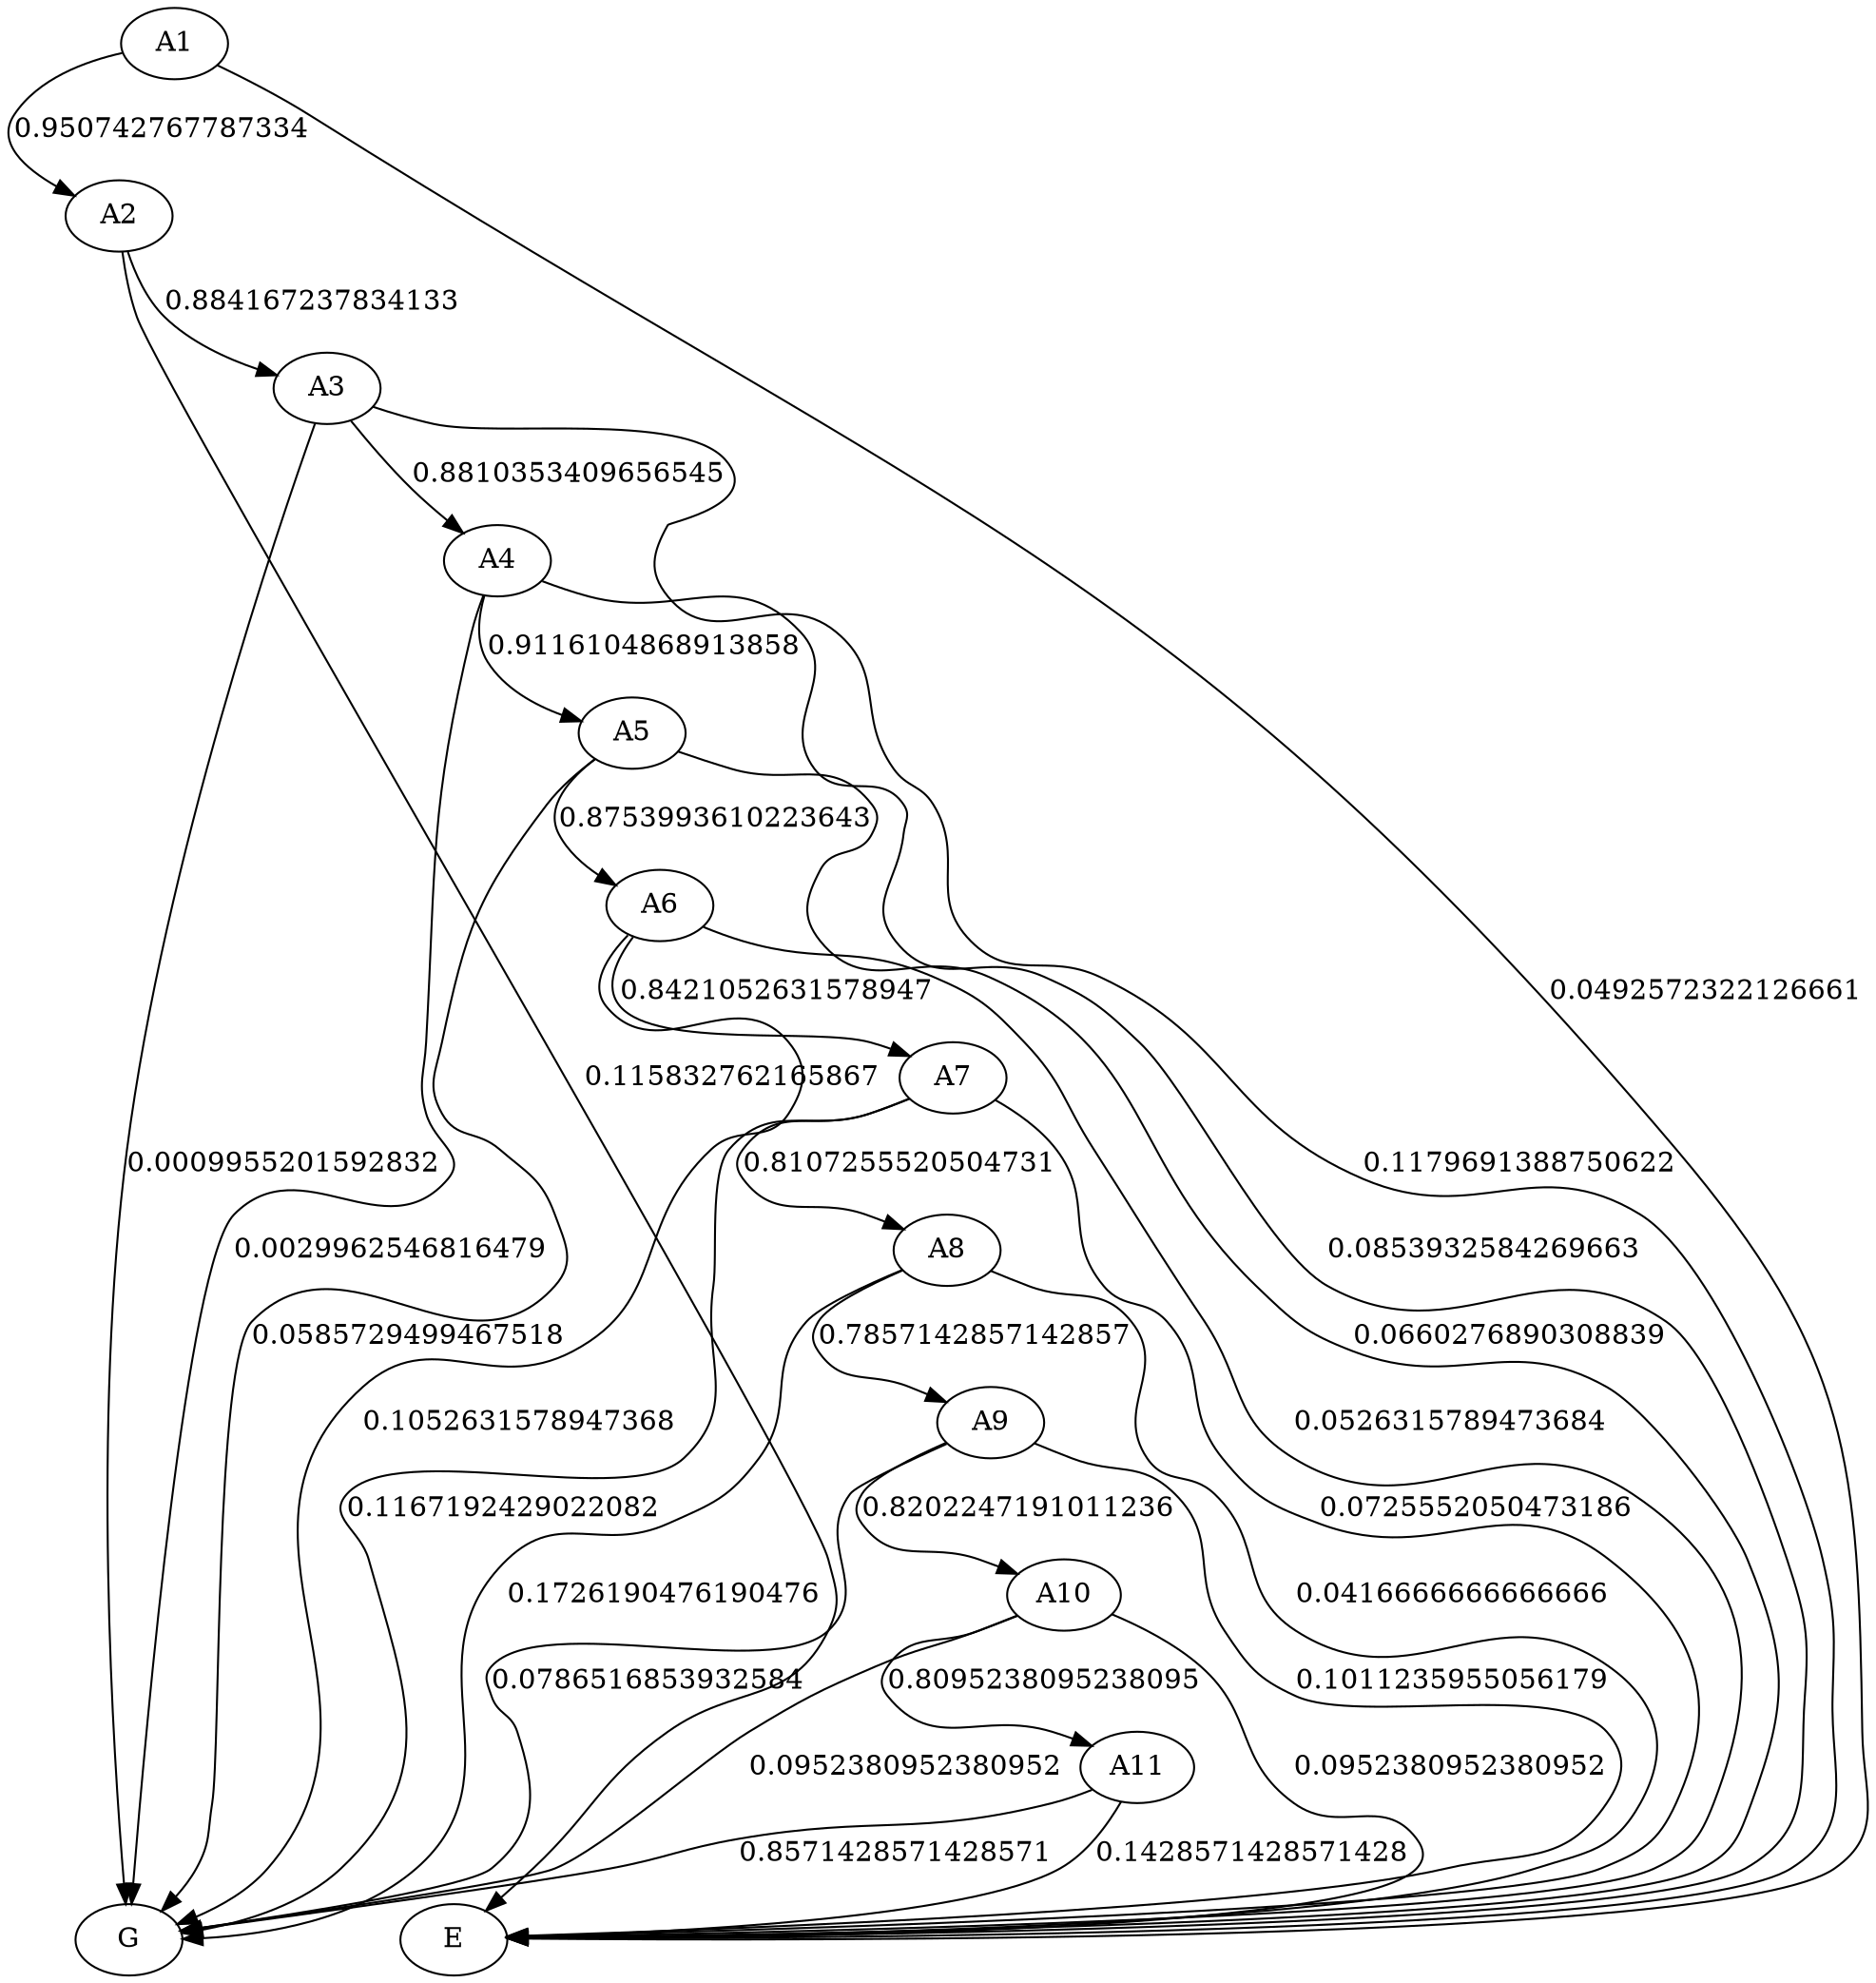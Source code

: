 digraph  {
A1;
A2;
A3;
A4;
A5;
A6;
A7;
A8;
A9;
A10;
A11;
G;
E;
A1 -> A2  [key=0, label="0.950742767787334", weight="0.950742767787334"];
A1 -> E  [key=0, label="0.0492572322126661", weight="0.0492572322126661"];
A2 -> A3  [key=0, label="0.884167237834133", weight="0.884167237834133"];
A2 -> E  [key=0, label="0.115832762165867", weight="0.115832762165867"];
A3 -> A4  [key=0, label="0.8810353409656545", weight="0.8810353409656545"];
A3 -> G  [key=0, label="0.0009955201592832", weight="0.0009955201592832"];
A3 -> E  [key=0, label="0.1179691388750622", weight="0.1179691388750622"];
A4 -> A5  [key=0, label="0.9116104868913858", weight="0.9116104868913858"];
A4 -> G  [key=0, label="0.0029962546816479", weight="0.0029962546816479"];
A4 -> E  [key=0, label="0.0853932584269663", weight="0.0853932584269663"];
A5 -> A6  [key=0, label="0.8753993610223643", weight="0.8753993610223643"];
A5 -> G  [key=0, label="0.0585729499467518", weight="0.0585729499467518"];
A5 -> E  [key=0, label="0.0660276890308839", weight="0.0660276890308839"];
A6 -> A7  [key=0, label="0.8421052631578947", weight="0.8421052631578947"];
A6 -> G  [key=0, label="0.1052631578947368", weight="0.1052631578947368"];
A6 -> E  [key=0, label="0.0526315789473684", weight="0.0526315789473684"];
A7 -> A8  [key=0, label="0.8107255520504731", weight="0.8107255520504731"];
A7 -> G  [key=0, label="0.1167192429022082", weight="0.1167192429022082"];
A7 -> E  [key=0, label="0.0725552050473186", weight="0.0725552050473186"];
A8 -> A9  [key=0, label="0.7857142857142857", weight="0.7857142857142857"];
A8 -> G  [key=0, label="0.1726190476190476", weight="0.1726190476190476"];
A8 -> E  [key=0, label="0.0416666666666666", weight="0.0416666666666666"];
A9 -> A10  [key=0, label="0.8202247191011236", weight="0.8202247191011236"];
A9 -> G  [key=0, label="0.0786516853932584", weight="0.0786516853932584"];
A9 -> E  [key=0, label="0.1011235955056179", weight="0.1011235955056179"];
A10 -> A11  [key=0, label="0.8095238095238095", weight="0.8095238095238095"];
A10 -> G  [key=0, label="0.0952380952380952", weight="0.0952380952380952"];
A10 -> E  [key=0, label="0.0952380952380952", weight="0.0952380952380952"];
A11 -> G  [key=0, label="0.8571428571428571", weight="0.8571428571428571"];
A11 -> E  [key=0, label="0.1428571428571428", weight="0.1428571428571428"];
}

